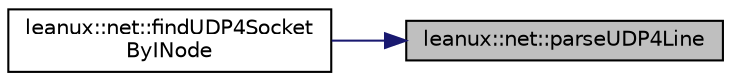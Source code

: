 digraph "leanux::net::parseUDP4Line"
{
 // LATEX_PDF_SIZE
  bgcolor="transparent";
  edge [fontname="Helvetica",fontsize="10",labelfontname="Helvetica",labelfontsize="10"];
  node [fontname="Helvetica",fontsize="10",shape=record];
  rankdir="RL";
  Node1 [label="leanux::net::parseUDP4Line",height=0.2,width=0.4,color="black", fillcolor="grey75", style="filled", fontcolor="black",tooltip="parse a line from /proc/net/udp."];
  Node1 -> Node2 [dir="back",color="midnightblue",fontsize="10",style="solid",fontname="Helvetica"];
  Node2 [label="leanux::net::findUDP4Socket\lByINode",height=0.2,width=0.4,color="black",URL="$namespaceleanux_1_1net.html#a4b559752c4f628d43ce5fd3d1879b259",tooltip="Search for a UDP4 socket by inode number."];
}
